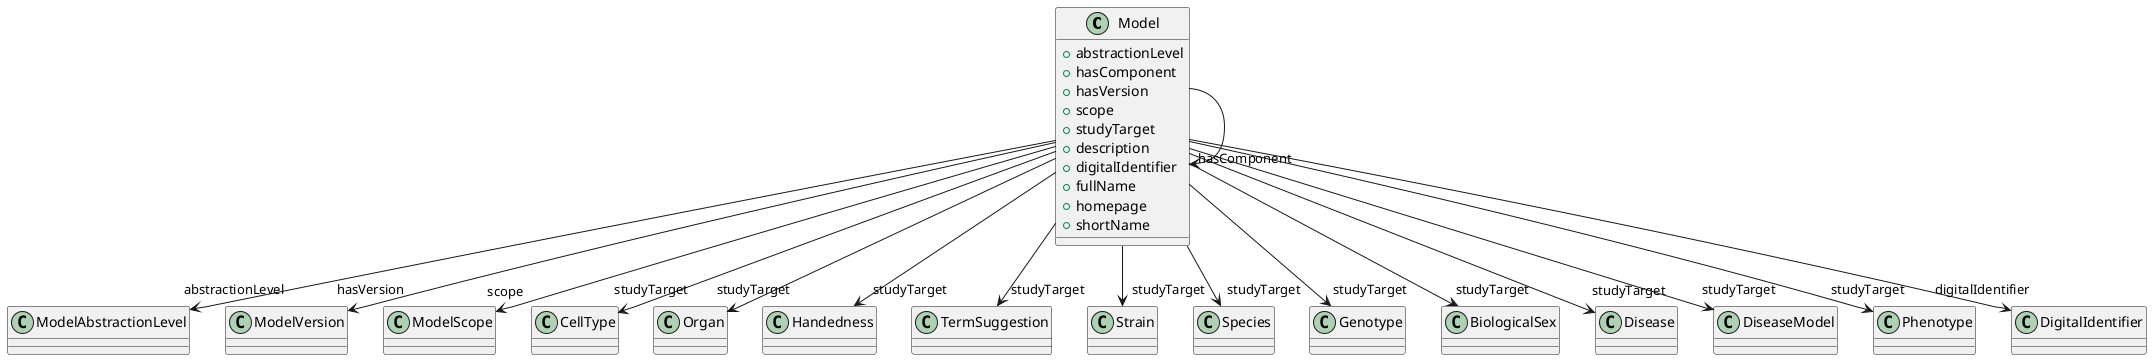 @startuml
class Model {
+abstractionLevel
+hasComponent
+hasVersion
+scope
+studyTarget
+description
+digitalIdentifier
+fullName
+homepage
+shortName

}
Model -d-> "abstractionLevel" ModelAbstractionLevel
Model -d-> "hasComponent" Model
Model -d-> "hasVersion" ModelVersion
Model -d-> "scope" ModelScope
Model -d-> "studyTarget" CellType
Model -d-> "studyTarget" Organ
Model -d-> "studyTarget" Handedness
Model -d-> "studyTarget" TermSuggestion
Model -d-> "studyTarget" Strain
Model -d-> "studyTarget" Species
Model -d-> "studyTarget" Genotype
Model -d-> "studyTarget" BiologicalSex
Model -d-> "studyTarget" Disease
Model -d-> "studyTarget" DiseaseModel
Model -d-> "studyTarget" Phenotype
Model -d-> "digitalIdentifier" DigitalIdentifier

@enduml